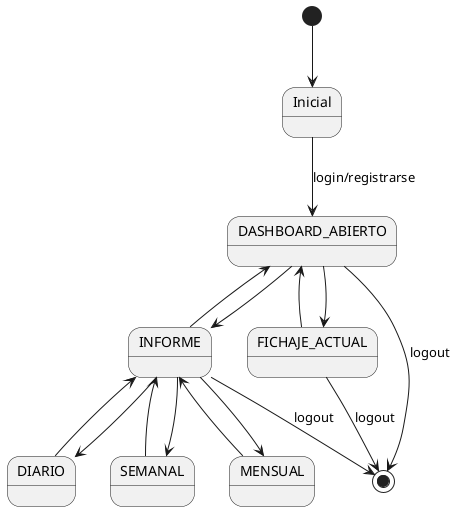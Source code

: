 @startuml

[*] -->  Inicial

Inicial -d-> DASHBOARD_ABIERTO : login/registrarse

DASHBOARD_ABIERTO --> FICHAJE_ACTUAL
DASHBOARD_ABIERTO --> INFORME

DASHBOARD_ABIERTO <-- FICHAJE_ACTUAL
DASHBOARD_ABIERTO <-- INFORME

INFORME --> DIARIO
INFORME --> SEMANAL
INFORME --> MENSUAL

INFORME <-- DIARIO
INFORME <-- SEMANAL
INFORME <-- MENSUAL

DASHBOARD_ABIERTO --> [*] : logout
FICHAJE_ACTUAL --> [*] : logout
INFORME --> [*] : logout

@enduml
